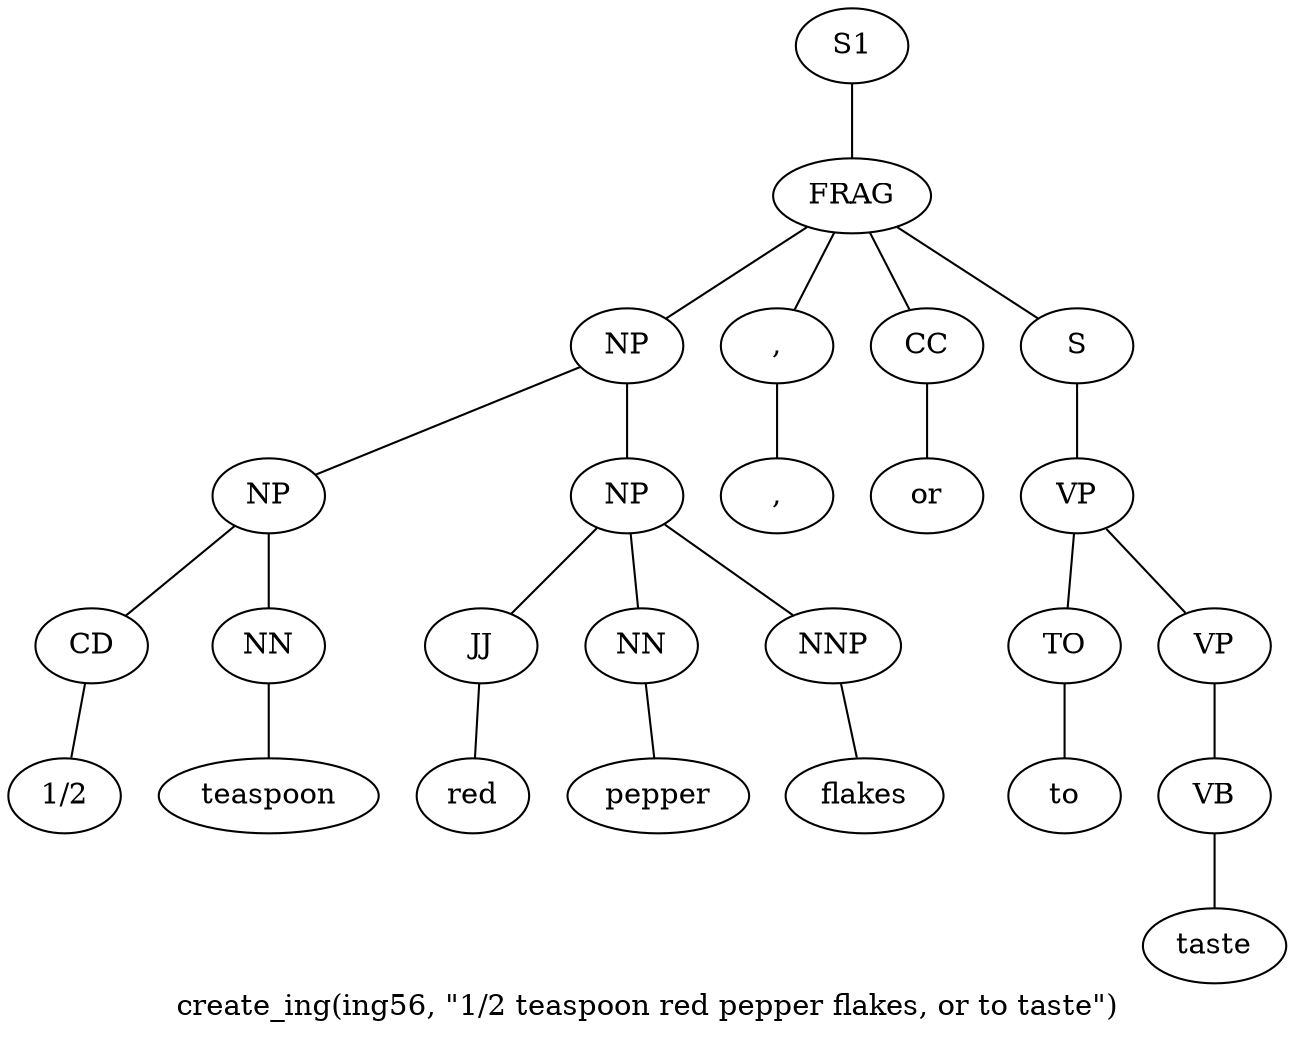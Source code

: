 graph SyntaxGraph {
	label = "create_ing(ing56, \"1/2 teaspoon red pepper flakes, or to taste\")";
	Node0 [label="S1"];
	Node1 [label="FRAG"];
	Node2 [label="NP"];
	Node3 [label="NP"];
	Node4 [label="CD"];
	Node5 [label="1/2"];
	Node6 [label="NN"];
	Node7 [label="teaspoon"];
	Node8 [label="NP"];
	Node9 [label="JJ"];
	Node10 [label="red"];
	Node11 [label="NN"];
	Node12 [label="pepper"];
	Node13 [label="NNP"];
	Node14 [label="flakes"];
	Node15 [label=","];
	Node16 [label=","];
	Node17 [label="CC"];
	Node18 [label="or"];
	Node19 [label="S"];
	Node20 [label="VP"];
	Node21 [label="TO"];
	Node22 [label="to"];
	Node23 [label="VP"];
	Node24 [label="VB"];
	Node25 [label="taste"];

	Node0 -- Node1;
	Node1 -- Node2;
	Node1 -- Node15;
	Node1 -- Node17;
	Node1 -- Node19;
	Node2 -- Node3;
	Node2 -- Node8;
	Node3 -- Node4;
	Node3 -- Node6;
	Node4 -- Node5;
	Node6 -- Node7;
	Node8 -- Node9;
	Node8 -- Node11;
	Node8 -- Node13;
	Node9 -- Node10;
	Node11 -- Node12;
	Node13 -- Node14;
	Node15 -- Node16;
	Node17 -- Node18;
	Node19 -- Node20;
	Node20 -- Node21;
	Node20 -- Node23;
	Node21 -- Node22;
	Node23 -- Node24;
	Node24 -- Node25;
}